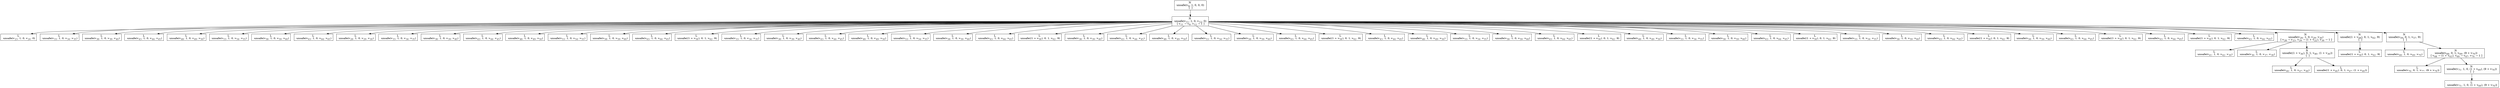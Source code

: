 digraph {
    graph [rankdir=TB
          ,bgcolor=transparent];
    node [shape=box
         ,fillcolor=white
         ,style=filled];
    0 [label=<N <BR/> unsafe(v<SUB>0</SUB>, 1, 0, 0, 0) <BR/>  [  ] >];
    1 [label=<N <BR/> unsafe(v<SUB>11</SUB>, 1, 0, v<SUB>12</SUB>, 0) <BR/>  [ v<SUB>11</SUB> &rarr; v<SUB>6</SUB>, v<SUB>12</SUB> &rarr; 1 ] >];
    2 [label=<L <BR/> unsafe(v<SUB>23</SUB>, 1, 0, v<SUB>24</SUB>, 0)>];
    3 [label=<L <BR/> unsafe(v<SUB>33</SUB>, 1, 0, v<SUB>34</SUB>, v<SUB>35</SUB>)>];
    4 [label=<L <BR/> unsafe(v<SUB>38</SUB>, 1, 0, v<SUB>39</SUB>, v<SUB>40</SUB>)>];
    5 [label=<L <BR/> unsafe(v<SUB>43</SUB>, 1, 0, v<SUB>44</SUB>, v<SUB>45</SUB>)>];
    6 [label=<L <BR/> unsafe(v<SUB>48</SUB>, 1, 0, v<SUB>49</SUB>, v<SUB>50</SUB>)>];
    7 [label=<L <BR/> unsafe(v<SUB>53</SUB>, 1, 0, v<SUB>54</SUB>, v<SUB>55</SUB>)>];
    8 [label=<L <BR/> unsafe(v<SUB>58</SUB>, 1, 0, v<SUB>59</SUB>, v<SUB>60</SUB>)>];
    9 [label=<L <BR/> unsafe(v<SUB>63</SUB>, 1, 0, v<SUB>64</SUB>, v<SUB>65</SUB>)>];
    10 [label=<L <BR/> unsafe(v<SUB>28</SUB>, 1, 0, v<SUB>29</SUB>, v<SUB>30</SUB>)>];
    11 [label=<L <BR/> unsafe(v<SUB>33</SUB>, 1, 0, v<SUB>34</SUB>, v<SUB>35</SUB>)>];
    12 [label=<L <BR/> unsafe(v<SUB>38</SUB>, 1, 0, v<SUB>39</SUB>, v<SUB>40</SUB>)>];
    13 [label=<L <BR/> unsafe(v<SUB>43</SUB>, 1, 0, v<SUB>44</SUB>, v<SUB>45</SUB>)>];
    14 [label=<L <BR/> unsafe(v<SUB>48</SUB>, 1, 0, v<SUB>49</SUB>, v<SUB>50</SUB>)>];
    15 [label=<L <BR/> unsafe(v<SUB>53</SUB>, 1, 0, v<SUB>54</SUB>, v<SUB>55</SUB>)>];
    16 [label=<L <BR/> unsafe(v<SUB>58</SUB>, 1, 0, v<SUB>59</SUB>, v<SUB>60</SUB>)>];
    17 [label=<L <BR/> unsafe(v<SUB>63</SUB>, 1, 0, v<SUB>64</SUB>, v<SUB>65</SUB>)>];
    18 [label=<L <BR/> unsafe((1 + v<SUB>58</SUB>), 0, 1, v<SUB>62</SUB>, 9)>];
    19 [label=<L <BR/> unsafe(v<SUB>33</SUB>, 1, 0, v<SUB>34</SUB>, v<SUB>35</SUB>)>];
    20 [label=<L <BR/> unsafe(v<SUB>38</SUB>, 1, 0, v<SUB>39</SUB>, v<SUB>40</SUB>)>];
    21 [label=<L <BR/> unsafe(v<SUB>43</SUB>, 1, 0, v<SUB>44</SUB>, v<SUB>45</SUB>)>];
    22 [label=<L <BR/> unsafe(v<SUB>48</SUB>, 1, 0, v<SUB>49</SUB>, v<SUB>50</SUB>)>];
    23 [label=<L <BR/> unsafe(v<SUB>53</SUB>, 1, 0, v<SUB>54</SUB>, v<SUB>55</SUB>)>];
    24 [label=<L <BR/> unsafe(v<SUB>58</SUB>, 1, 0, v<SUB>59</SUB>, v<SUB>60</SUB>)>];
    25 [label=<L <BR/> unsafe(v<SUB>63</SUB>, 1, 0, v<SUB>64</SUB>, v<SUB>65</SUB>)>];
    26 [label=<L <BR/> unsafe((1 + v<SUB>58</SUB>), 0, 1, v<SUB>62</SUB>, 9)>];
    27 [label=<L <BR/> unsafe(v<SUB>38</SUB>, 1, 0, v<SUB>39</SUB>, v<SUB>40</SUB>)>];
    28 [label=<L <BR/> unsafe(v<SUB>43</SUB>, 1, 0, v<SUB>44</SUB>, v<SUB>45</SUB>)>];
    29 [label=<L <BR/> unsafe(v<SUB>48</SUB>, 1, 0, v<SUB>49</SUB>, v<SUB>50</SUB>)>];
    30 [label=<L <BR/> unsafe(v<SUB>53</SUB>, 1, 0, v<SUB>54</SUB>, v<SUB>55</SUB>)>];
    31 [label=<L <BR/> unsafe(v<SUB>58</SUB>, 1, 0, v<SUB>59</SUB>, v<SUB>60</SUB>)>];
    32 [label=<L <BR/> unsafe(v<SUB>63</SUB>, 1, 0, v<SUB>64</SUB>, v<SUB>65</SUB>)>];
    33 [label=<L <BR/> unsafe((1 + v<SUB>58</SUB>), 0, 1, v<SUB>62</SUB>, 9)>];
    34 [label=<L <BR/> unsafe(v<SUB>43</SUB>, 1, 0, v<SUB>44</SUB>, v<SUB>45</SUB>)>];
    35 [label=<L <BR/> unsafe(v<SUB>48</SUB>, 1, 0, v<SUB>49</SUB>, v<SUB>50</SUB>)>];
    36 [label=<L <BR/> unsafe(v<SUB>53</SUB>, 1, 0, v<SUB>54</SUB>, v<SUB>55</SUB>)>];
    37 [label=<L <BR/> unsafe(v<SUB>58</SUB>, 1, 0, v<SUB>59</SUB>, v<SUB>60</SUB>)>];
    38 [label=<L <BR/> unsafe(v<SUB>63</SUB>, 1, 0, v<SUB>64</SUB>, v<SUB>65</SUB>)>];
    39 [label=<L <BR/> unsafe((1 + v<SUB>58</SUB>), 0, 1, v<SUB>62</SUB>, 9)>];
    40 [label=<L <BR/> unsafe(v<SUB>48</SUB>, 1, 0, v<SUB>49</SUB>, v<SUB>50</SUB>)>];
    41 [label=<L <BR/> unsafe(v<SUB>53</SUB>, 1, 0, v<SUB>54</SUB>, v<SUB>55</SUB>)>];
    42 [label=<L <BR/> unsafe(v<SUB>58</SUB>, 1, 0, v<SUB>59</SUB>, v<SUB>60</SUB>)>];
    43 [label=<L <BR/> unsafe(v<SUB>63</SUB>, 1, 0, v<SUB>64</SUB>, v<SUB>65</SUB>)>];
    44 [label=<L <BR/> unsafe((1 + v<SUB>58</SUB>), 0, 1, v<SUB>62</SUB>, 9)>];
    45 [label=<L <BR/> unsafe(v<SUB>53</SUB>, 1, 0, v<SUB>54</SUB>, v<SUB>55</SUB>)>];
    46 [label=<L <BR/> unsafe(v<SUB>58</SUB>, 1, 0, v<SUB>59</SUB>, v<SUB>60</SUB>)>];
    47 [label=<L <BR/> unsafe(v<SUB>63</SUB>, 1, 0, v<SUB>64</SUB>, v<SUB>65</SUB>)>];
    48 [label=<L <BR/> unsafe((1 + v<SUB>58</SUB>), 0, 1, v<SUB>62</SUB>, 9)>];
    49 [label=<L <BR/> unsafe(v<SUB>58</SUB>, 1, 0, v<SUB>59</SUB>, v<SUB>60</SUB>)>];
    50 [label=<L <BR/> unsafe(v<SUB>63</SUB>, 1, 0, v<SUB>64</SUB>, v<SUB>65</SUB>)>];
    51 [label=<L <BR/> unsafe((1 + v<SUB>58</SUB>), 0, 1, v<SUB>62</SUB>, 9)>];
    52 [label=<L <BR/> unsafe(v<SUB>63</SUB>, 1, 0, v<SUB>64</SUB>, v<SUB>65</SUB>)>];
    53 [label=<L <BR/> unsafe((1 + v<SUB>58</SUB>), 0, 1, v<SUB>62</SUB>, 9)>];
    54 [label=<L <BR/> unsafe(v<SUB>63</SUB>, 1, 0, v<SUB>64</SUB>, v<SUB>65</SUB>)>];
    55 [label=<N <BR/> unsafe(v<SUB>28</SUB>, 1, 0, v<SUB>29</SUB>, v<SUB>30</SUB>) <BR/>  [ v<SUB>28</SUB> &rarr; v<SUB>23</SUB>, v<SUB>29</SUB> &rarr; (1 + v<SUB>22</SUB>), v<SUB>30</SUB> &rarr; 1 ] >];
    56 [label=<N <BR/> unsafe((1 + v<SUB>58</SUB>), 0, 1, v<SUB>62</SUB>, 9) <BR/>  [  ] >];
    57 [label=<N <BR/> unsafe(v<SUB>59</SUB>, 0, 1, v<SUB>57</SUB>, 9) <BR/>  [  ] >];
    58 [label=<L <BR/> unsafe(v<SUB>41</SUB>, 1, 0, v<SUB>42</SUB>, v<SUB>30</SUB>)>];
    59 [label=<L <BR/> unsafe(v<SUB>36</SUB>, 1, 0, v<SUB>37</SUB>, v<SUB>38</SUB>)>];
    60 [label=<N <BR/> unsafe((1 + v<SUB>36</SUB>), 0, 1, v<SUB>40</SUB>, (1 + v<SUB>30</SUB>)) <BR/>  [  ] >];
    61 [label=<L <BR/> unsafe(v<SUB>46</SUB>, 1, 0, v<SUB>47</SUB>, v<SUB>48</SUB>)>];
    62 [label=<L <BR/> unsafe((1 + v<SUB>46</SUB>), 0, 1, v<SUB>47</SUB>, (1 + v<SUB>48</SUB>))>];
    63 [label=<L <BR/> unsafe((1 + v<SUB>58</SUB>), 0, 1, v<SUB>62</SUB>, 9)>];
    64 [label=<L <BR/> unsafe(v<SUB>68</SUB>, 1, 0, v<SUB>69</SUB>, v<SUB>70</SUB>)>];
    65 [label=<N <BR/> unsafe(v<SUB>68</SUB>, 0, 1, v<SUB>69</SUB>, (9 + v<SUB>70</SUB>)) <BR/>  [ v<SUB>68</SUB> &rarr; (1 + v<SUB>63</SUB>), v<SUB>69</SUB> &rarr; v<SUB>67</SUB>, v<SUB>70</SUB> &rarr; 1 ] >];
    66 [label=<L <BR/> unsafe(v<SUB>76</SUB>, 0, 1, v<SUB>77</SUB>, (9 + v<SUB>78</SUB>))>];
    67 [label=<N <BR/> unsafe(v<SUB>71</SUB>, 1, 0, (1 + v<SUB>69</SUB>), (9 + v<SUB>70</SUB>)) <BR/>  [  ] >];
    68 [label=<L <BR/> unsafe(v<SUB>71</SUB>, 1, 0, (1 + v<SUB>69</SUB>), (9 + v<SUB>70</SUB>))>];
    0 -> 1 [label=""];
    1 -> 2 [label=""];
    1 -> 3 [label=""];
    1 -> 4 [label=""];
    1 -> 5 [label=""];
    1 -> 6 [label=""];
    1 -> 7 [label=""];
    1 -> 8 [label=""];
    1 -> 9 [label=""];
    1 -> 10 [label=""];
    1 -> 11 [label=""];
    1 -> 12 [label=""];
    1 -> 13 [label=""];
    1 -> 14 [label=""];
    1 -> 15 [label=""];
    1 -> 16 [label=""];
    1 -> 17 [label=""];
    1 -> 18 [label=""];
    1 -> 19 [label=""];
    1 -> 20 [label=""];
    1 -> 21 [label=""];
    1 -> 22 [label=""];
    1 -> 23 [label=""];
    1 -> 24 [label=""];
    1 -> 25 [label=""];
    1 -> 26 [label=""];
    1 -> 27 [label=""];
    1 -> 28 [label=""];
    1 -> 29 [label=""];
    1 -> 30 [label=""];
    1 -> 31 [label=""];
    1 -> 32 [label=""];
    1 -> 33 [label=""];
    1 -> 34 [label=""];
    1 -> 35 [label=""];
    1 -> 36 [label=""];
    1 -> 37 [label=""];
    1 -> 38 [label=""];
    1 -> 39 [label=""];
    1 -> 40 [label=""];
    1 -> 41 [label=""];
    1 -> 42 [label=""];
    1 -> 43 [label=""];
    1 -> 44 [label=""];
    1 -> 45 [label=""];
    1 -> 46 [label=""];
    1 -> 47 [label=""];
    1 -> 48 [label=""];
    1 -> 49 [label=""];
    1 -> 50 [label=""];
    1 -> 51 [label=""];
    1 -> 52 [label=""];
    1 -> 53 [label=""];
    1 -> 54 [label=""];
    1 -> 55 [label=""];
    1 -> 56 [label=""];
    1 -> 57 [label=""];
    55 -> 58 [label=""];
    55 -> 59 [label=""];
    55 -> 60 [label=""];
    56 -> 63 [label=""];
    57 -> 64 [label=""];
    57 -> 65 [label=""];
    60 -> 61 [label=""];
    60 -> 62 [label=""];
    65 -> 66 [label=""];
    65 -> 67 [label=""];
    67 -> 68 [label=""];
}